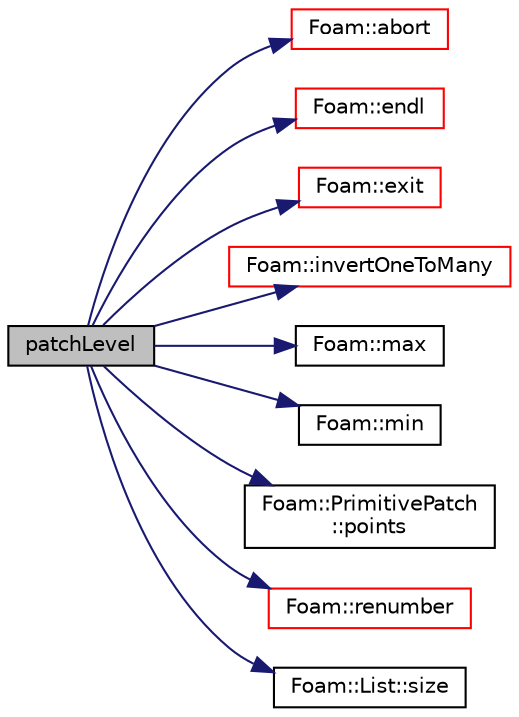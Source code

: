 digraph "patchLevel"
{
  bgcolor="transparent";
  edge [fontname="Helvetica",fontsize="10",labelfontname="Helvetica",labelfontsize="10"];
  node [fontname="Helvetica",fontsize="10",shape=record];
  rankdir="LR";
  Node200 [label="patchLevel",height=0.2,width=0.4,color="black", fillcolor="grey75", style="filled", fontcolor="black"];
  Node200 -> Node201 [color="midnightblue",fontsize="10",style="solid",fontname="Helvetica"];
  Node201 [label="Foam::abort",height=0.2,width=0.4,color="red",URL="$a21851.html#a447107a607d03e417307c203fa5fb44b"];
  Node200 -> Node208 [color="midnightblue",fontsize="10",style="solid",fontname="Helvetica"];
  Node208 [label="Foam::endl",height=0.2,width=0.4,color="red",URL="$a21851.html#a2db8fe02a0d3909e9351bb4275b23ce4",tooltip="Add newline and flush stream. "];
  Node200 -> Node246 [color="midnightblue",fontsize="10",style="solid",fontname="Helvetica"];
  Node246 [label="Foam::exit",height=0.2,width=0.4,color="red",URL="$a21851.html#a06ca7250d8e89caf05243ec094843642"];
  Node200 -> Node250 [color="midnightblue",fontsize="10",style="solid",fontname="Helvetica"];
  Node250 [label="Foam::invertOneToMany",height=0.2,width=0.4,color="red",URL="$a21851.html#a5da5e7d950073675f3b3d26323a640db",tooltip="Invert one-to-many map. Unmapped elements will be size 0. "];
  Node200 -> Node252 [color="midnightblue",fontsize="10",style="solid",fontname="Helvetica"];
  Node252 [label="Foam::max",height=0.2,width=0.4,color="black",URL="$a21851.html#ac993e906cf2774ae77e666bc24e81733"];
  Node200 -> Node253 [color="midnightblue",fontsize="10",style="solid",fontname="Helvetica"];
  Node253 [label="Foam::min",height=0.2,width=0.4,color="black",URL="$a21851.html#a253e112ad2d56d96230ff39ea7f442dc"];
  Node200 -> Node254 [color="midnightblue",fontsize="10",style="solid",fontname="Helvetica"];
  Node254 [label="Foam::PrimitivePatch\l::points",height=0.2,width=0.4,color="black",URL="$a28693.html#aa3c7d968f31c88780c663876f64ef6a6",tooltip="Return reference to global points. "];
  Node200 -> Node255 [color="midnightblue",fontsize="10",style="solid",fontname="Helvetica"];
  Node255 [label="Foam::renumber",height=0.2,width=0.4,color="red",URL="$a21851.html#a495791c4d9e97a9fb63adc1124e336dd",tooltip="Renumber the values (not the indices) of a list. "];
  Node200 -> Node262 [color="midnightblue",fontsize="10",style="solid",fontname="Helvetica"];
  Node262 [label="Foam::List::size",height=0.2,width=0.4,color="black",URL="$a26833.html#a8a5f6fa29bd4b500caf186f60245b384",tooltip="Override size to be inconsistent with allocated storage. "];
}
